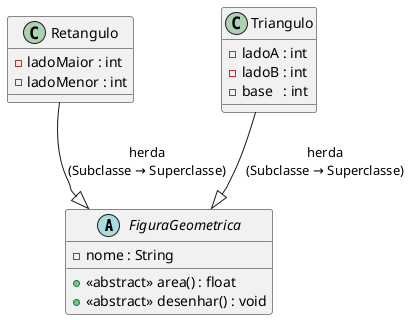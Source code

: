 @startuml FiguraGeometricaDiagram
abstract class FiguraGeometrica {
    - nome : String
  
    + <<abstract>> area() : float
    + <<abstract>> desenhar() : void
}

' Classe concreta Retangulo
class Retangulo {
    - ladoMaior : int
    - ladoMenor : int
}

' Classe concreta Triangulo
class Triangulo {
    - ladoA : int
    - ladoB : int
    - base   : int
}

' Relações
Retangulo --|> FiguraGeometrica : herda\n(Subclasse → Superclasse)
Triangulo --|> FiguraGeometrica : herda\n(Subclasse → Superclasse)

@enduml

